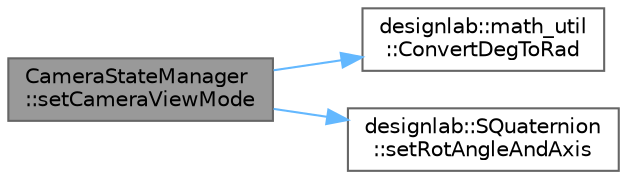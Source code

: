 digraph "CameraStateManager::setCameraViewMode"
{
 // LATEX_PDF_SIZE
  bgcolor="transparent";
  edge [fontname=Helvetica,fontsize=10,labelfontname=Helvetica,labelfontsize=10];
  node [fontname=Helvetica,fontsize=10,shape=box,height=0.2,width=0.4];
  rankdir="LR";
  Node1 [id="Node000001",label="CameraStateManager\l::setCameraViewMode",height=0.2,width=0.4,color="gray40", fillcolor="grey60", style="filled", fontcolor="black",tooltip="カメラのモードをセットする．同時にカメラの目標回転角度などを設定する"];
  Node1 -> Node2 [id="edge1_Node000001_Node000002",color="steelblue1",style="solid",tooltip=" "];
  Node2 [id="Node000002",label="designlab::math_util\l::ConvertDegToRad",height=0.2,width=0.4,color="grey40", fillcolor="white", style="filled",URL="$namespacedesignlab_1_1math__util.html#abc4192092188e5fee4a204ace810280f",tooltip="角度をdegからradに変換する関数．"];
  Node1 -> Node3 [id="edge2_Node000001_Node000003",color="steelblue1",style="solid",tooltip=" "];
  Node3 [id="Node000003",label="designlab::SQuaternion\l::setRotAngleAndAxis",height=0.2,width=0.4,color="grey40", fillcolor="white", style="filled",URL="$structdesignlab_1_1_s_quaternion.html#abd2199b5705368d73b0df4b8247b7e48",tooltip="回転軸と回転角からこのクォータニオンを変更し，設定する   q = cos(θ/2) * w + sin(θ/2) * { x + y + z } となる"];
}
